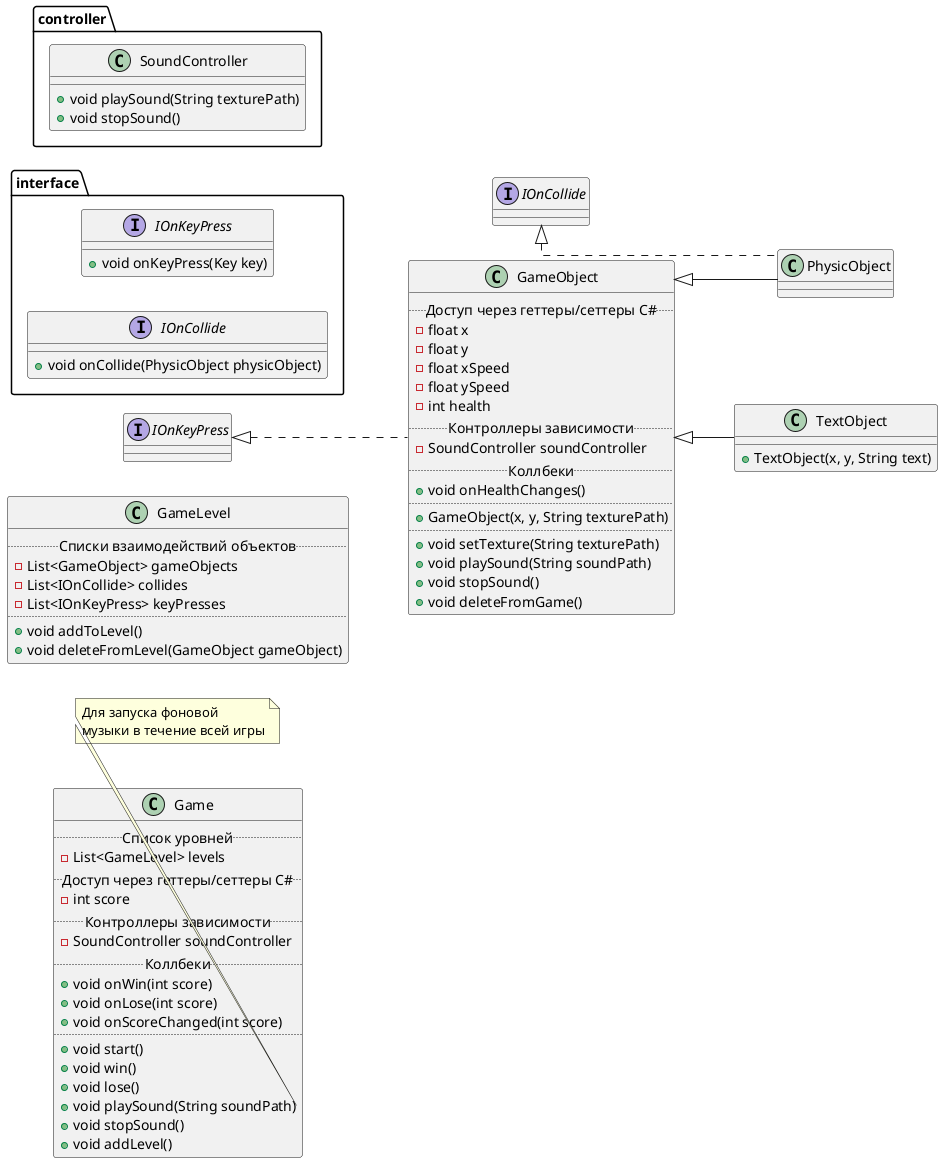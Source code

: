 @startuml

skinparam linetype ortho
left to right direction

package interface {

    interface IOnKeyPress {
        + void onKeyPress(Key key)
    }

    interface IOnCollide {
        + void onCollide(PhysicObject physicObject)
    }

}

package controller {

    class SoundController {
        + void playSound(String texturePath)
        + void stopSound()
    }
}

class GameLevel {
.. Списки взаимодействий объектов ..
    - List<GameObject> gameObjects
    - List<IOnCollide> collides
    - List<IOnKeyPress> keyPresses
..
    + void addToLevel()
    + void deleteFromLevel(GameObject gameObject)
}

class Game {
.. Список уровней ..
    - List<GameLevel> levels
.. Доступ через геттеры/сеттеры C# ..
    - int score
.. Контроллеры зависимости ..
    - SoundController soundController
.. Коллбеки ..
    + void onWin(int score)
    + void onLose(int score)
    + void onScoreChanged(int score)
..
    + void start()
    + void win()
    + void lose()
    + void playSound(String soundPath)
    + void stopSound()
    + void addLevel()
}

note right of Game::playSound
  Для запуска фоновой
  музыки в течение всей игры
end note

class GameObject implements IOnKeyPress {
.. Доступ через геттеры/сеттеры C# ..
    - float x
    - float y
    - float xSpeed
    - float ySpeed
    - int health
.. Контроллеры зависимости ..
    - SoundController soundController
.. Коллбеки ..
    + void onHealthChanges()
..
    + GameObject(x, y, String texturePath)
..
    + void setTexture(String texturePath)
    + void playSound(String soundPath)
    + void stopSound()
    + void deleteFromGame()
}

class PhysicObject extends GameObject implements IOnCollide {

}

class TextObject extends GameObject {
    + TextObject(x, y, String text)
}

@enduml
